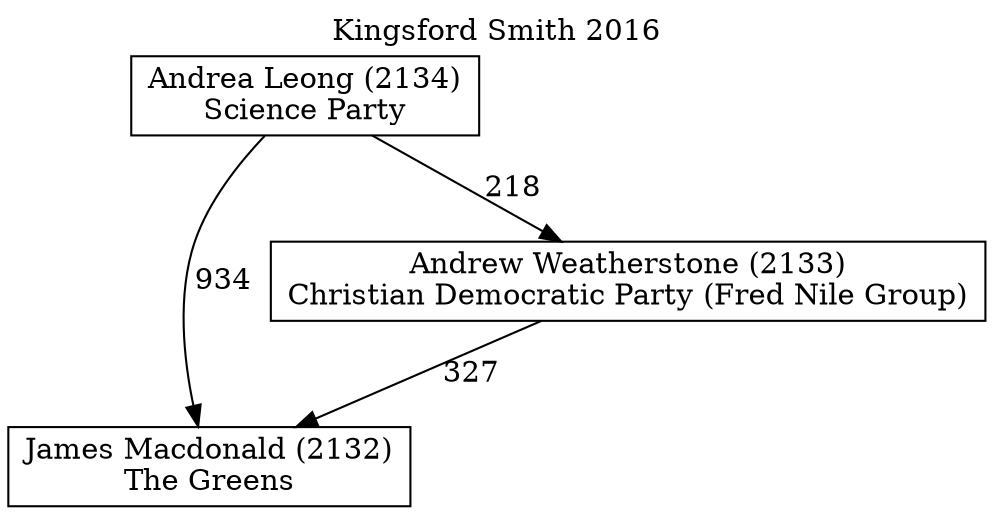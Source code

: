 // House preference flow
digraph "James Macdonald (2132)_Kingsford Smith_2016" {
	graph [label="Kingsford Smith 2016" labelloc=t mclimit=10]
	node [shape=box]
	"Andrea Leong (2134)" [label="Andrea Leong (2134)
Science Party"]
	"James Macdonald (2132)" [label="James Macdonald (2132)
The Greens"]
	"Andrew Weatherstone (2133)" [label="Andrew Weatherstone (2133)
Christian Democratic Party (Fred Nile Group)"]
	"Andrea Leong (2134)" -> "Andrew Weatherstone (2133)" [label=218]
	"Andrew Weatherstone (2133)" -> "James Macdonald (2132)" [label=327]
	"Andrea Leong (2134)" -> "James Macdonald (2132)" [label=934]
}
